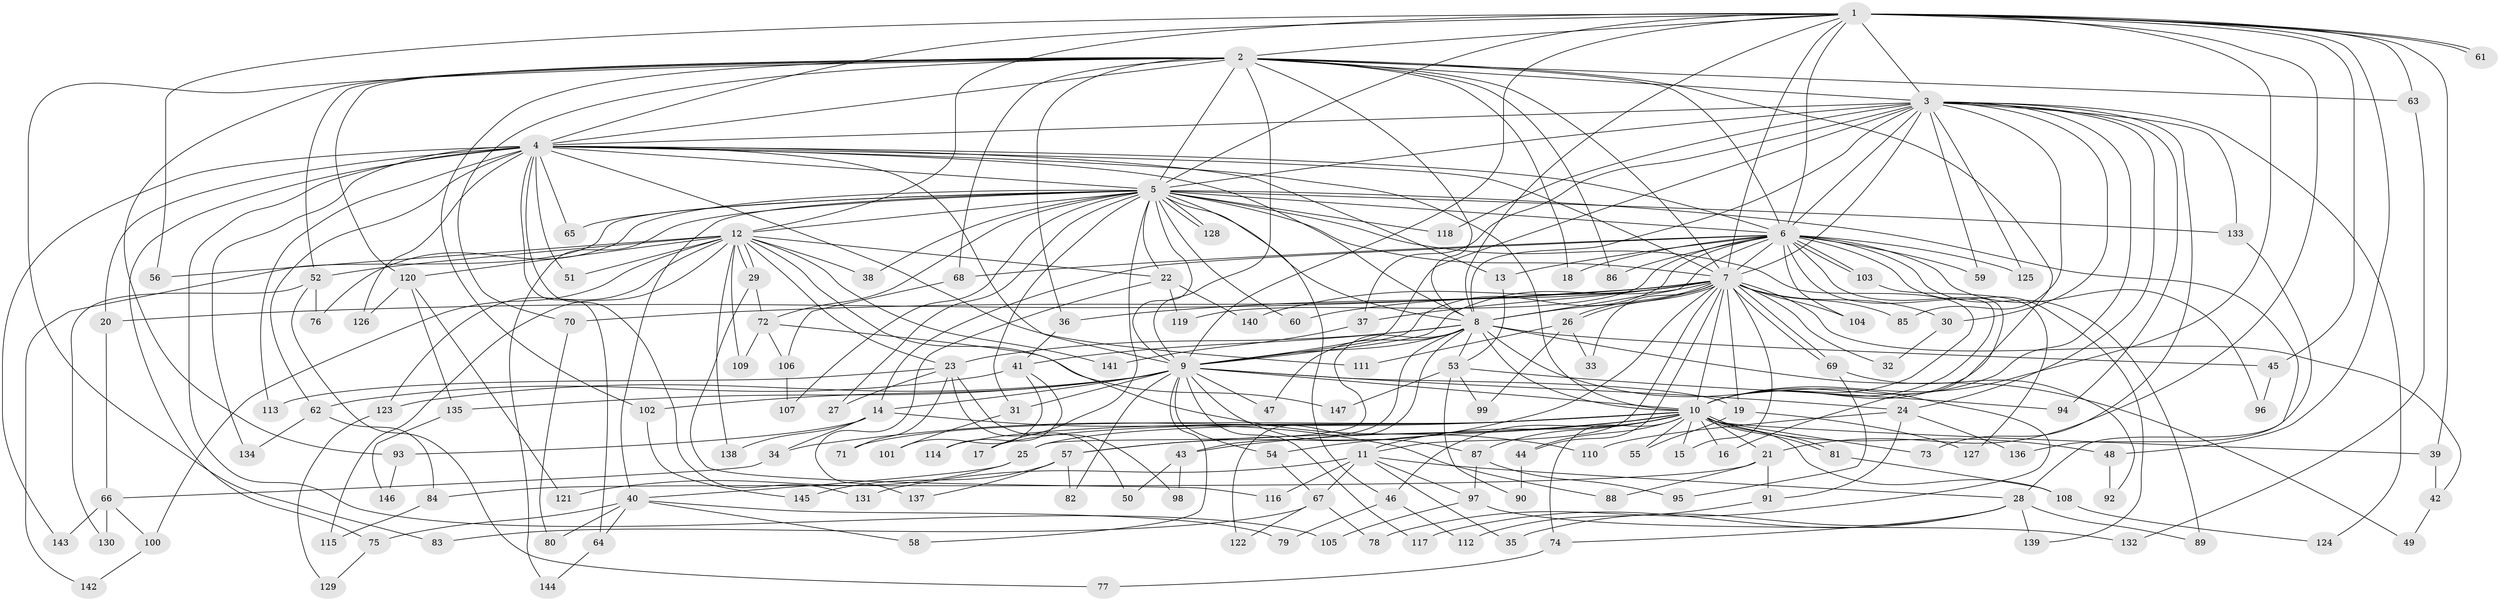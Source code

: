 // coarse degree distribution, {3: 0.15555555555555556, 18: 0.044444444444444446, 22: 0.044444444444444446, 1: 0.044444444444444446, 6: 0.06666666666666667, 2: 0.1111111111111111, 4: 0.13333333333333333, 7: 0.1111111111111111, 13: 0.022222222222222223, 21: 0.044444444444444446, 5: 0.15555555555555556, 11: 0.022222222222222223, 9: 0.022222222222222223, 16: 0.022222222222222223}
// Generated by graph-tools (version 1.1) at 2025/36/03/04/25 23:36:26]
// undirected, 147 vertices, 319 edges
graph export_dot {
  node [color=gray90,style=filled];
  1;
  2;
  3;
  4;
  5;
  6;
  7;
  8;
  9;
  10;
  11;
  12;
  13;
  14;
  15;
  16;
  17;
  18;
  19;
  20;
  21;
  22;
  23;
  24;
  25;
  26;
  27;
  28;
  29;
  30;
  31;
  32;
  33;
  34;
  35;
  36;
  37;
  38;
  39;
  40;
  41;
  42;
  43;
  44;
  45;
  46;
  47;
  48;
  49;
  50;
  51;
  52;
  53;
  54;
  55;
  56;
  57;
  58;
  59;
  60;
  61;
  62;
  63;
  64;
  65;
  66;
  67;
  68;
  69;
  70;
  71;
  72;
  73;
  74;
  75;
  76;
  77;
  78;
  79;
  80;
  81;
  82;
  83;
  84;
  85;
  86;
  87;
  88;
  89;
  90;
  91;
  92;
  93;
  94;
  95;
  96;
  97;
  98;
  99;
  100;
  101;
  102;
  103;
  104;
  105;
  106;
  107;
  108;
  109;
  110;
  111;
  112;
  113;
  114;
  115;
  116;
  117;
  118;
  119;
  120;
  121;
  122;
  123;
  124;
  125;
  126;
  127;
  128;
  129;
  130;
  131;
  132;
  133;
  134;
  135;
  136;
  137;
  138;
  139;
  140;
  141;
  142;
  143;
  144;
  145;
  146;
  147;
  1 -- 2;
  1 -- 3;
  1 -- 4;
  1 -- 5;
  1 -- 6;
  1 -- 7;
  1 -- 8;
  1 -- 9;
  1 -- 10;
  1 -- 12;
  1 -- 21;
  1 -- 39;
  1 -- 45;
  1 -- 48;
  1 -- 56;
  1 -- 61;
  1 -- 61;
  1 -- 63;
  2 -- 3;
  2 -- 4;
  2 -- 5;
  2 -- 6;
  2 -- 7;
  2 -- 8;
  2 -- 9;
  2 -- 10;
  2 -- 18;
  2 -- 36;
  2 -- 52;
  2 -- 63;
  2 -- 68;
  2 -- 70;
  2 -- 83;
  2 -- 86;
  2 -- 93;
  2 -- 102;
  2 -- 120;
  3 -- 4;
  3 -- 5;
  3 -- 6;
  3 -- 7;
  3 -- 8;
  3 -- 9;
  3 -- 10;
  3 -- 24;
  3 -- 30;
  3 -- 37;
  3 -- 59;
  3 -- 73;
  3 -- 85;
  3 -- 94;
  3 -- 118;
  3 -- 124;
  3 -- 125;
  3 -- 133;
  4 -- 5;
  4 -- 6;
  4 -- 7;
  4 -- 8;
  4 -- 9;
  4 -- 10;
  4 -- 13;
  4 -- 20;
  4 -- 51;
  4 -- 62;
  4 -- 64;
  4 -- 65;
  4 -- 75;
  4 -- 105;
  4 -- 111;
  4 -- 113;
  4 -- 126;
  4 -- 131;
  4 -- 134;
  4 -- 143;
  5 -- 6;
  5 -- 7;
  5 -- 8;
  5 -- 9;
  5 -- 10;
  5 -- 12;
  5 -- 17;
  5 -- 22;
  5 -- 27;
  5 -- 28;
  5 -- 31;
  5 -- 38;
  5 -- 40;
  5 -- 46;
  5 -- 60;
  5 -- 65;
  5 -- 72;
  5 -- 76;
  5 -- 107;
  5 -- 118;
  5 -- 128;
  5 -- 128;
  5 -- 133;
  5 -- 142;
  5 -- 144;
  6 -- 7;
  6 -- 8;
  6 -- 9;
  6 -- 10;
  6 -- 13;
  6 -- 14;
  6 -- 16;
  6 -- 18;
  6 -- 59;
  6 -- 68;
  6 -- 86;
  6 -- 89;
  6 -- 96;
  6 -- 103;
  6 -- 103;
  6 -- 104;
  6 -- 119;
  6 -- 125;
  6 -- 139;
  7 -- 8;
  7 -- 9;
  7 -- 10;
  7 -- 11;
  7 -- 15;
  7 -- 19;
  7 -- 20;
  7 -- 26;
  7 -- 26;
  7 -- 30;
  7 -- 32;
  7 -- 33;
  7 -- 36;
  7 -- 37;
  7 -- 42;
  7 -- 44;
  7 -- 57;
  7 -- 60;
  7 -- 69;
  7 -- 69;
  7 -- 70;
  7 -- 85;
  7 -- 104;
  7 -- 140;
  8 -- 9;
  8 -- 10;
  8 -- 23;
  8 -- 25;
  8 -- 41;
  8 -- 43;
  8 -- 45;
  8 -- 47;
  8 -- 49;
  8 -- 53;
  8 -- 78;
  8 -- 122;
  9 -- 10;
  9 -- 14;
  9 -- 19;
  9 -- 24;
  9 -- 31;
  9 -- 47;
  9 -- 54;
  9 -- 58;
  9 -- 82;
  9 -- 87;
  9 -- 102;
  9 -- 117;
  9 -- 123;
  9 -- 135;
  10 -- 11;
  10 -- 15;
  10 -- 16;
  10 -- 17;
  10 -- 21;
  10 -- 25;
  10 -- 34;
  10 -- 39;
  10 -- 43;
  10 -- 44;
  10 -- 46;
  10 -- 48;
  10 -- 54;
  10 -- 55;
  10 -- 57;
  10 -- 71;
  10 -- 73;
  10 -- 74;
  10 -- 81;
  10 -- 81;
  10 -- 87;
  10 -- 108;
  10 -- 114;
  11 -- 28;
  11 -- 35;
  11 -- 67;
  11 -- 97;
  11 -- 116;
  11 -- 131;
  12 -- 22;
  12 -- 23;
  12 -- 29;
  12 -- 29;
  12 -- 38;
  12 -- 51;
  12 -- 52;
  12 -- 56;
  12 -- 100;
  12 -- 109;
  12 -- 110;
  12 -- 115;
  12 -- 120;
  12 -- 123;
  12 -- 138;
  12 -- 141;
  13 -- 53;
  14 -- 34;
  14 -- 88;
  14 -- 93;
  14 -- 138;
  19 -- 55;
  19 -- 127;
  20 -- 66;
  21 -- 84;
  21 -- 88;
  21 -- 91;
  22 -- 119;
  22 -- 137;
  22 -- 140;
  23 -- 27;
  23 -- 50;
  23 -- 71;
  23 -- 98;
  23 -- 113;
  24 -- 91;
  24 -- 110;
  24 -- 136;
  25 -- 40;
  25 -- 121;
  26 -- 33;
  26 -- 99;
  26 -- 111;
  28 -- 35;
  28 -- 74;
  28 -- 89;
  28 -- 117;
  28 -- 139;
  29 -- 72;
  29 -- 116;
  30 -- 32;
  31 -- 101;
  34 -- 66;
  36 -- 41;
  37 -- 141;
  39 -- 42;
  40 -- 58;
  40 -- 64;
  40 -- 75;
  40 -- 79;
  40 -- 80;
  41 -- 62;
  41 -- 101;
  41 -- 114;
  42 -- 49;
  43 -- 50;
  43 -- 98;
  44 -- 90;
  45 -- 96;
  46 -- 79;
  46 -- 112;
  48 -- 92;
  52 -- 76;
  52 -- 77;
  52 -- 130;
  53 -- 90;
  53 -- 94;
  53 -- 99;
  53 -- 147;
  54 -- 67;
  57 -- 82;
  57 -- 137;
  57 -- 145;
  62 -- 84;
  62 -- 134;
  63 -- 132;
  64 -- 144;
  66 -- 100;
  66 -- 130;
  66 -- 143;
  67 -- 78;
  67 -- 83;
  67 -- 122;
  68 -- 106;
  69 -- 92;
  69 -- 95;
  70 -- 80;
  72 -- 106;
  72 -- 109;
  72 -- 147;
  74 -- 77;
  75 -- 129;
  81 -- 108;
  84 -- 115;
  87 -- 95;
  87 -- 97;
  91 -- 112;
  93 -- 146;
  97 -- 105;
  97 -- 132;
  100 -- 142;
  102 -- 145;
  103 -- 127;
  106 -- 107;
  108 -- 124;
  120 -- 121;
  120 -- 126;
  120 -- 135;
  123 -- 129;
  133 -- 136;
  135 -- 146;
}
